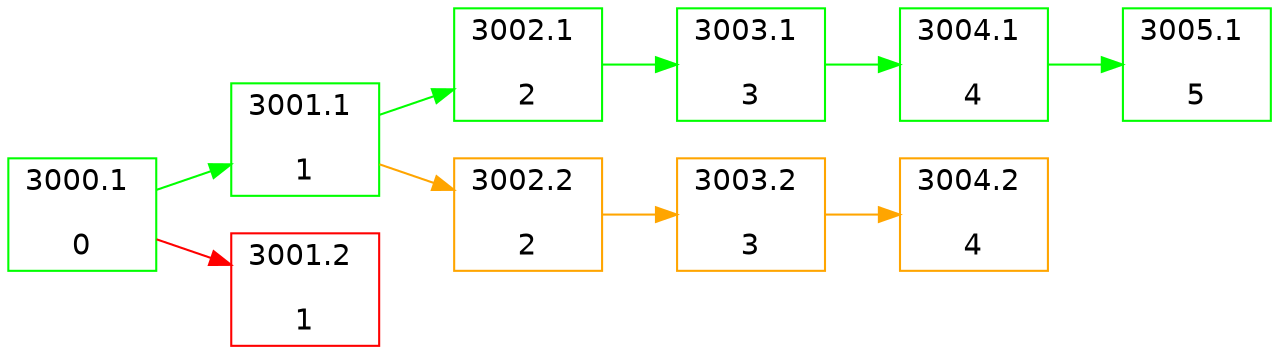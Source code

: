 digraph chains {
  rankdir=LR;
  node [shape=box; fontname=Helvetica]
  B0 [label="3000.1 \n\n0"; color=Green]

  B1 [label="3001.1 \n\n1"; color=Green]
  B2 [label="3001.2 \n\n1"; color=Red]

  B3 [label="3002.1 \n\n2"; color=Green]
  B4 [label="3002.2 \n\n2"; color=Orange]

  B5 [label="3003.1 \n\n3"; color=Green]
  B6 [label="3003.2 \n\n3"; color=Orange]

  B7 [label="3004.1 \n\n4"; color=Green]
  B8 [label="3004.2 \n\n4"; color=Orange]

  B9 [label="3005.1 \n\n5"; color=Green]

  B0 -> B1 [color=Green]
  B0 -> B2 [color=Red]
  B1 -> B3 [color=Green]
  B1 -> B4 [color=Orange]
  B3 -> B5 -> B7 -> B9 [color=Green]
  B4 -> B6 -> B8 [color=Orange]

}
